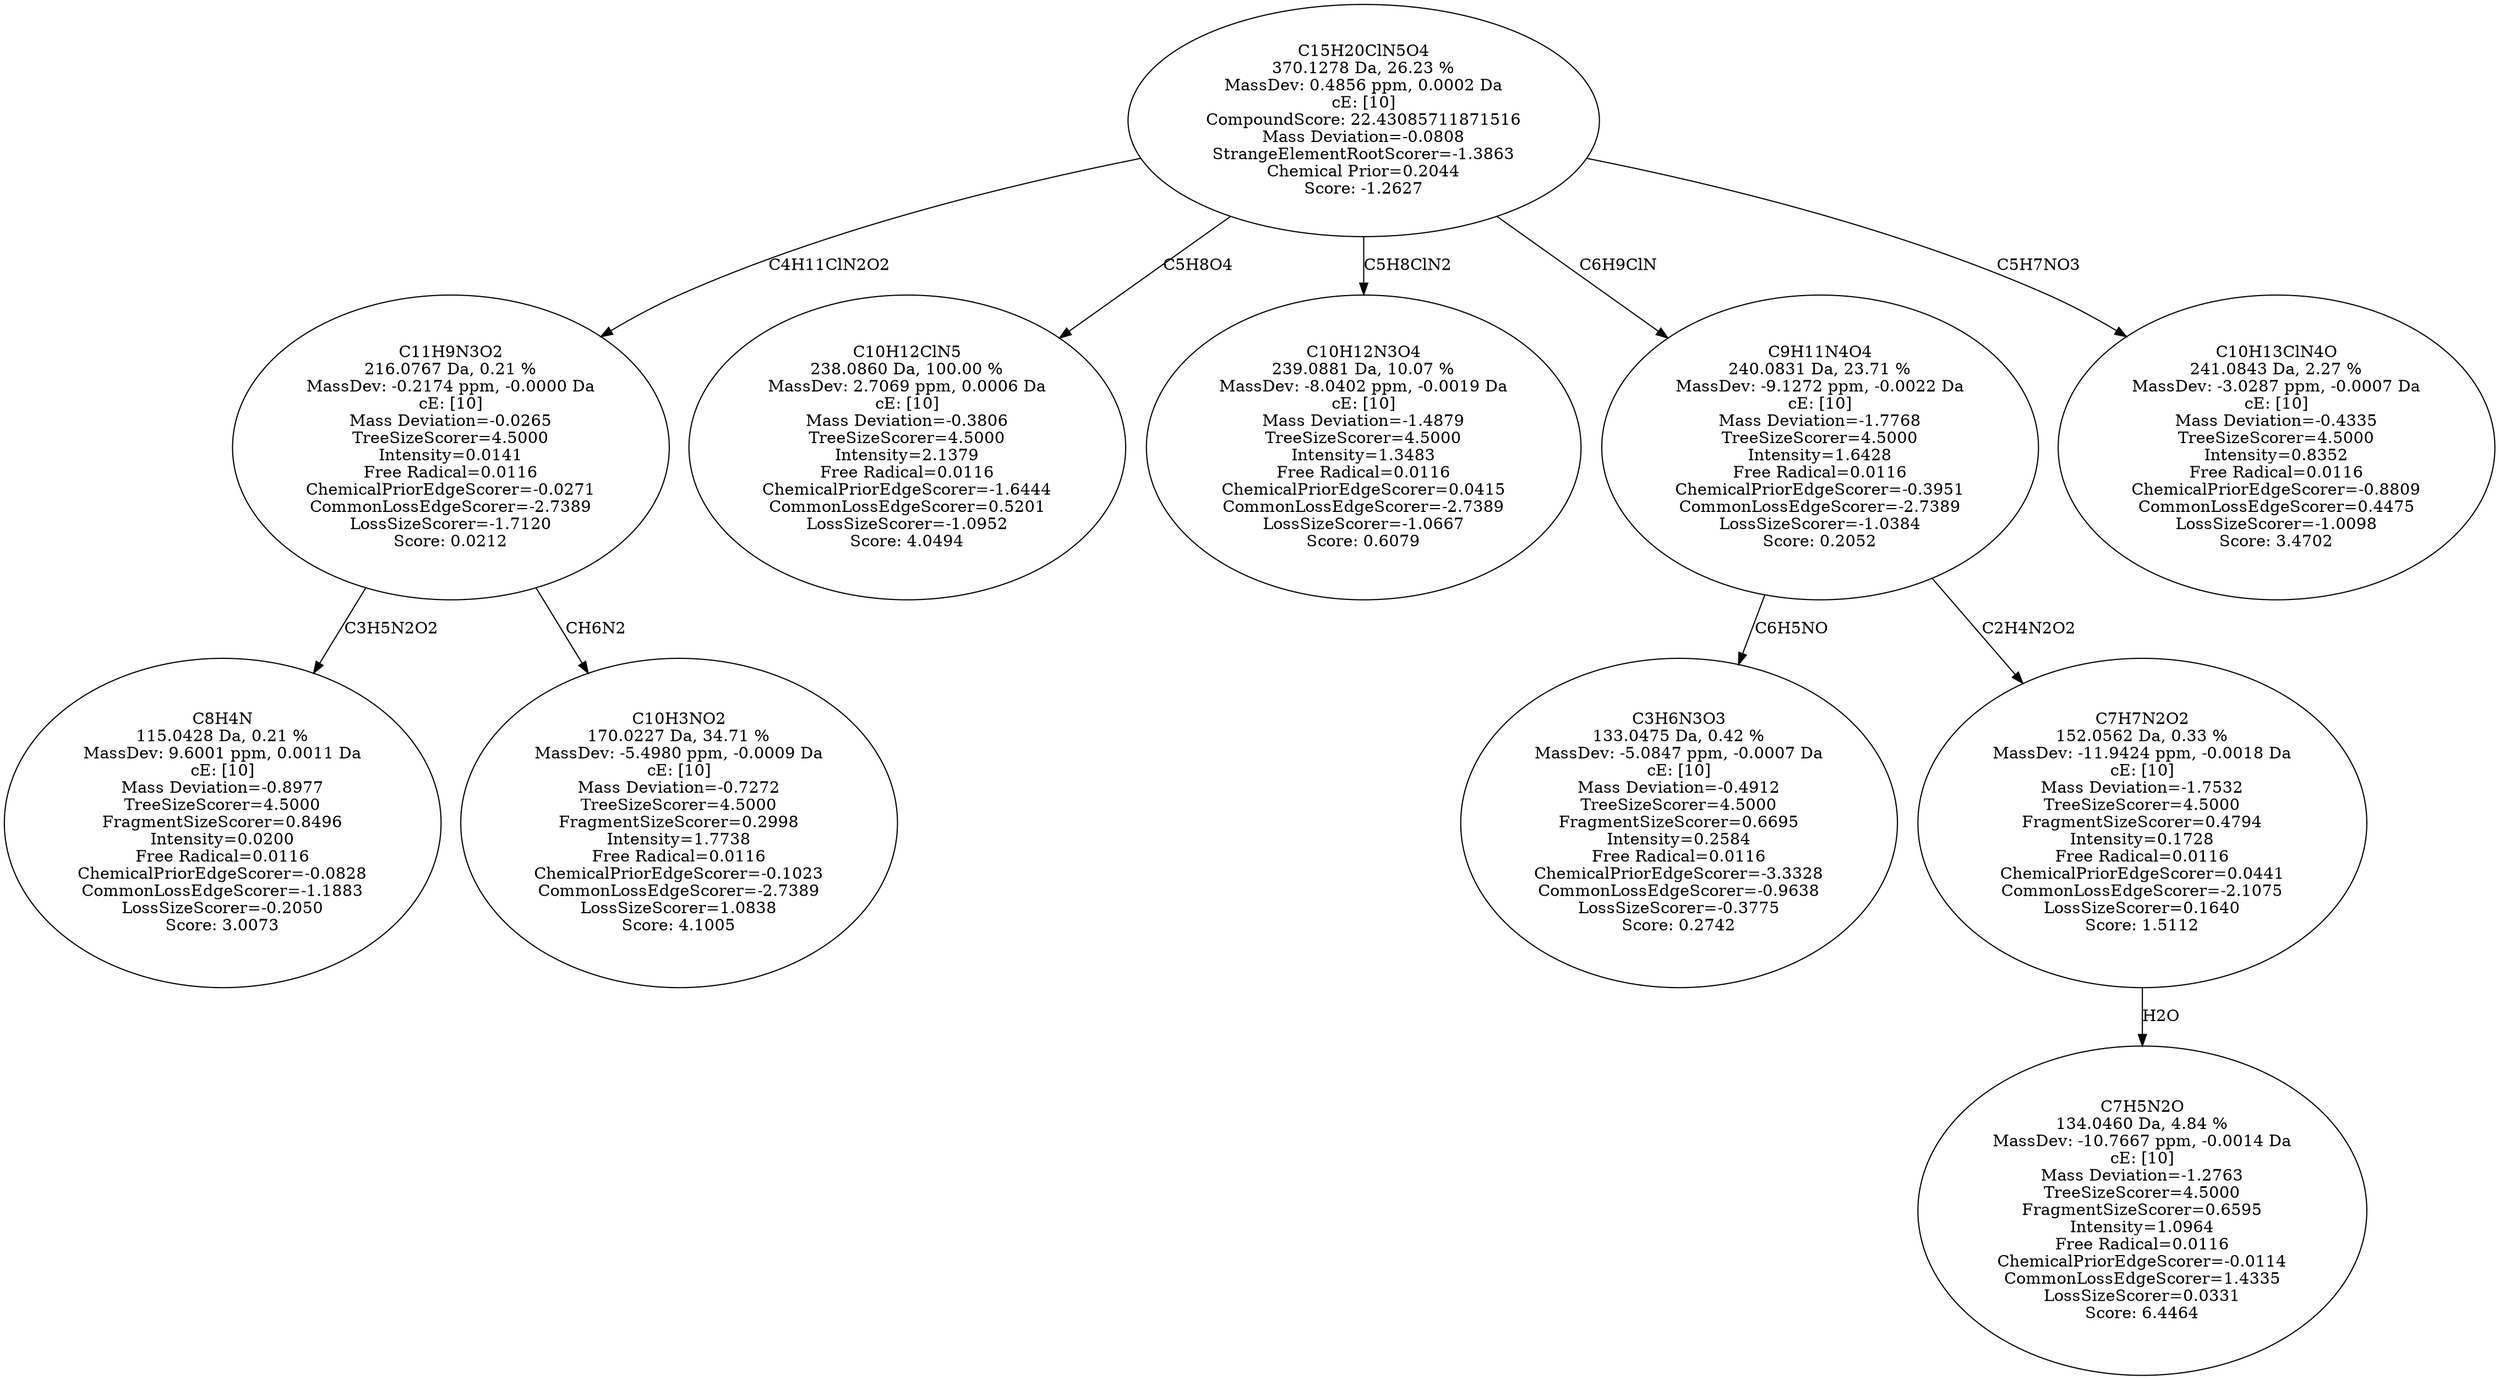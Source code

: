 strict digraph {
v1 [label="C8H4N\n115.0428 Da, 0.21 %\nMassDev: 9.6001 ppm, 0.0011 Da\ncE: [10]\nMass Deviation=-0.8977\nTreeSizeScorer=4.5000\nFragmentSizeScorer=0.8496\nIntensity=0.0200\nFree Radical=0.0116\nChemicalPriorEdgeScorer=-0.0828\nCommonLossEdgeScorer=-1.1883\nLossSizeScorer=-0.2050\nScore: 3.0073"];
v2 [label="C10H3NO2\n170.0227 Da, 34.71 %\nMassDev: -5.4980 ppm, -0.0009 Da\ncE: [10]\nMass Deviation=-0.7272\nTreeSizeScorer=4.5000\nFragmentSizeScorer=0.2998\nIntensity=1.7738\nFree Radical=0.0116\nChemicalPriorEdgeScorer=-0.1023\nCommonLossEdgeScorer=-2.7389\nLossSizeScorer=1.0838\nScore: 4.1005"];
v3 [label="C11H9N3O2\n216.0767 Da, 0.21 %\nMassDev: -0.2174 ppm, -0.0000 Da\ncE: [10]\nMass Deviation=-0.0265\nTreeSizeScorer=4.5000\nIntensity=0.0141\nFree Radical=0.0116\nChemicalPriorEdgeScorer=-0.0271\nCommonLossEdgeScorer=-2.7389\nLossSizeScorer=-1.7120\nScore: 0.0212"];
v4 [label="C10H12ClN5\n238.0860 Da, 100.00 %\nMassDev: 2.7069 ppm, 0.0006 Da\ncE: [10]\nMass Deviation=-0.3806\nTreeSizeScorer=4.5000\nIntensity=2.1379\nFree Radical=0.0116\nChemicalPriorEdgeScorer=-1.6444\nCommonLossEdgeScorer=0.5201\nLossSizeScorer=-1.0952\nScore: 4.0494"];
v5 [label="C10H12N3O4\n239.0881 Da, 10.07 %\nMassDev: -8.0402 ppm, -0.0019 Da\ncE: [10]\nMass Deviation=-1.4879\nTreeSizeScorer=4.5000\nIntensity=1.3483\nFree Radical=0.0116\nChemicalPriorEdgeScorer=0.0415\nCommonLossEdgeScorer=-2.7389\nLossSizeScorer=-1.0667\nScore: 0.6079"];
v6 [label="C3H6N3O3\n133.0475 Da, 0.42 %\nMassDev: -5.0847 ppm, -0.0007 Da\ncE: [10]\nMass Deviation=-0.4912\nTreeSizeScorer=4.5000\nFragmentSizeScorer=0.6695\nIntensity=0.2584\nFree Radical=0.0116\nChemicalPriorEdgeScorer=-3.3328\nCommonLossEdgeScorer=-0.9638\nLossSizeScorer=-0.3775\nScore: 0.2742"];
v7 [label="C7H5N2O\n134.0460 Da, 4.84 %\nMassDev: -10.7667 ppm, -0.0014 Da\ncE: [10]\nMass Deviation=-1.2763\nTreeSizeScorer=4.5000\nFragmentSizeScorer=0.6595\nIntensity=1.0964\nFree Radical=0.0116\nChemicalPriorEdgeScorer=-0.0114\nCommonLossEdgeScorer=1.4335\nLossSizeScorer=0.0331\nScore: 6.4464"];
v8 [label="C7H7N2O2\n152.0562 Da, 0.33 %\nMassDev: -11.9424 ppm, -0.0018 Da\ncE: [10]\nMass Deviation=-1.7532\nTreeSizeScorer=4.5000\nFragmentSizeScorer=0.4794\nIntensity=0.1728\nFree Radical=0.0116\nChemicalPriorEdgeScorer=0.0441\nCommonLossEdgeScorer=-2.1075\nLossSizeScorer=0.1640\nScore: 1.5112"];
v9 [label="C9H11N4O4\n240.0831 Da, 23.71 %\nMassDev: -9.1272 ppm, -0.0022 Da\ncE: [10]\nMass Deviation=-1.7768\nTreeSizeScorer=4.5000\nIntensity=1.6428\nFree Radical=0.0116\nChemicalPriorEdgeScorer=-0.3951\nCommonLossEdgeScorer=-2.7389\nLossSizeScorer=-1.0384\nScore: 0.2052"];
v10 [label="C10H13ClN4O\n241.0843 Da, 2.27 %\nMassDev: -3.0287 ppm, -0.0007 Da\ncE: [10]\nMass Deviation=-0.4335\nTreeSizeScorer=4.5000\nIntensity=0.8352\nFree Radical=0.0116\nChemicalPriorEdgeScorer=-0.8809\nCommonLossEdgeScorer=0.4475\nLossSizeScorer=-1.0098\nScore: 3.4702"];
v11 [label="C15H20ClN5O4\n370.1278 Da, 26.23 %\nMassDev: 0.4856 ppm, 0.0002 Da\ncE: [10]\nCompoundScore: 22.43085711871516\nMass Deviation=-0.0808\nStrangeElementRootScorer=-1.3863\nChemical Prior=0.2044\nScore: -1.2627"];
v3 -> v1 [label="C3H5N2O2"];
v3 -> v2 [label="CH6N2"];
v11 -> v3 [label="C4H11ClN2O2"];
v11 -> v4 [label="C5H8O4"];
v11 -> v5 [label="C5H8ClN2"];
v9 -> v6 [label="C6H5NO"];
v8 -> v7 [label="H2O"];
v9 -> v8 [label="C2H4N2O2"];
v11 -> v9 [label="C6H9ClN"];
v11 -> v10 [label="C5H7NO3"];
}